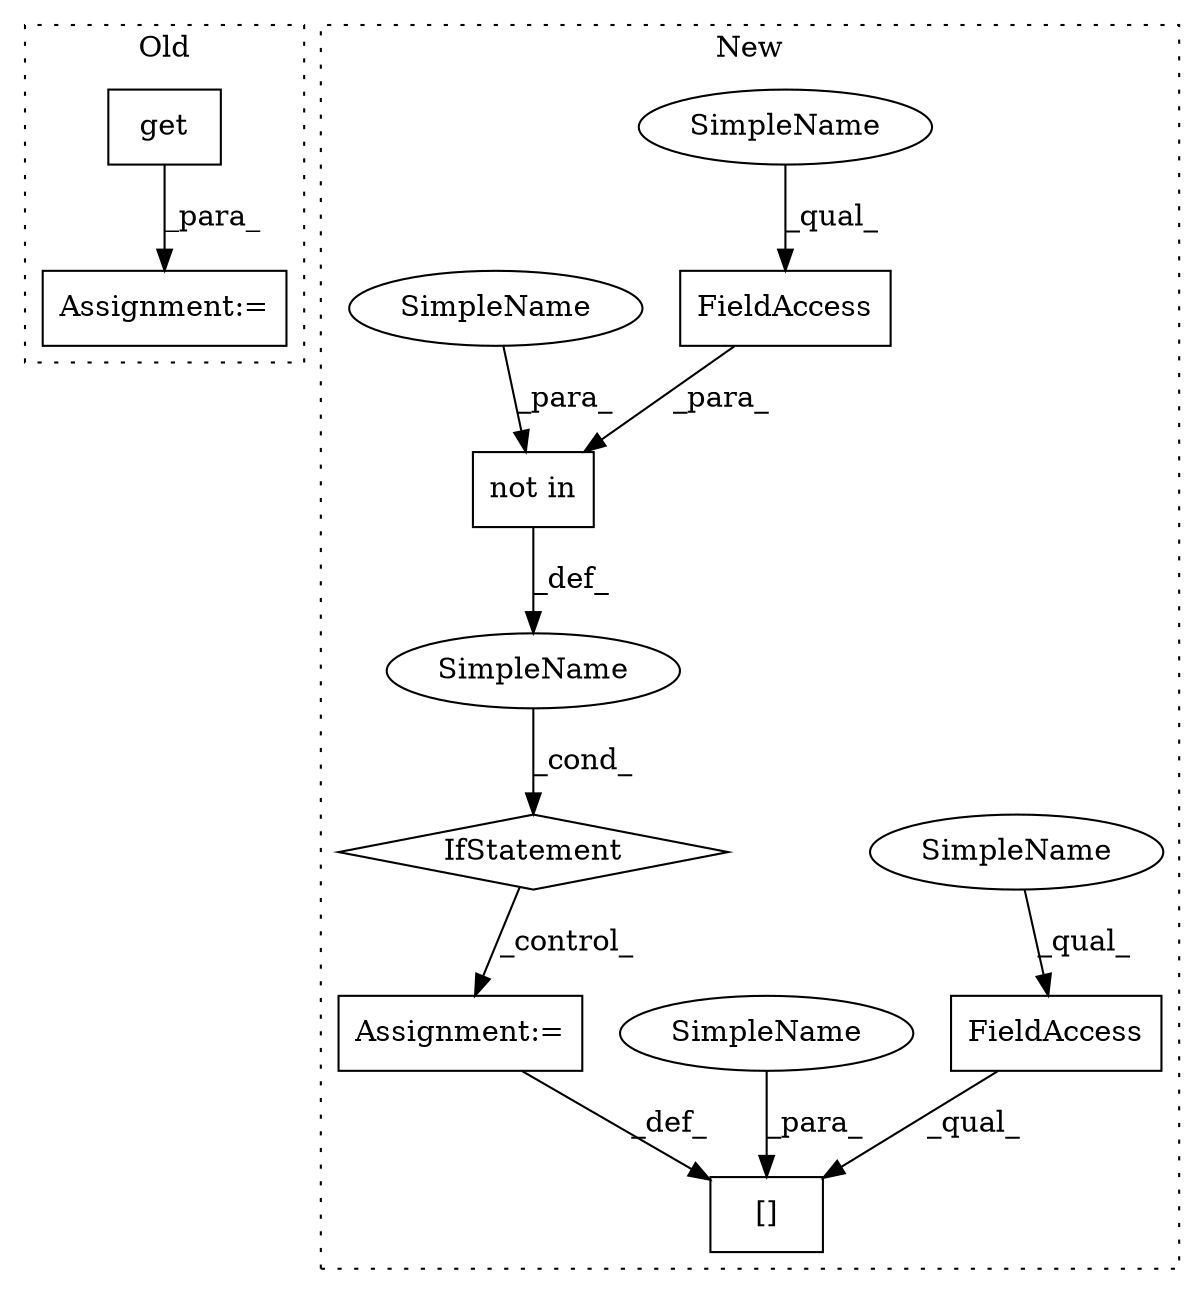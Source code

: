 digraph G {
subgraph cluster0 {
1 [label="get" a="32" s="1042,1052" l="4,1" shape="box"];
4 [label="Assignment:=" a="7" s="1034" l="1" shape="box"];
label = "Old";
style="dotted";
}
subgraph cluster1 {
2 [label="not in" a="108" s="1369" l="25" shape="box"];
3 [label="IfStatement" a="25" s="1361,1394" l="8,2" shape="diamond"];
5 [label="Assignment:=" a="7" s="1423" l="1" shape="box"];
6 [label="SimpleName" a="42" s="" l="" shape="ellipse"];
7 [label="[]" a="2" s="1404,1422" l="10,1" shape="box"];
8 [label="FieldAccess" a="22" s="1385" l="9" shape="box"];
9 [label="FieldAccess" a="22" s="1404" l="9" shape="box"];
10 [label="SimpleName" a="42" s="1404" l="4" shape="ellipse"];
11 [label="SimpleName" a="42" s="1385" l="4" shape="ellipse"];
12 [label="SimpleName" a="42" s="1414" l="8" shape="ellipse"];
13 [label="SimpleName" a="42" s="1369" l="8" shape="ellipse"];
label = "New";
style="dotted";
}
1 -> 4 [label="_para_"];
2 -> 6 [label="_def_"];
3 -> 5 [label="_control_"];
5 -> 7 [label="_def_"];
6 -> 3 [label="_cond_"];
8 -> 2 [label="_para_"];
9 -> 7 [label="_qual_"];
10 -> 9 [label="_qual_"];
11 -> 8 [label="_qual_"];
12 -> 7 [label="_para_"];
13 -> 2 [label="_para_"];
}